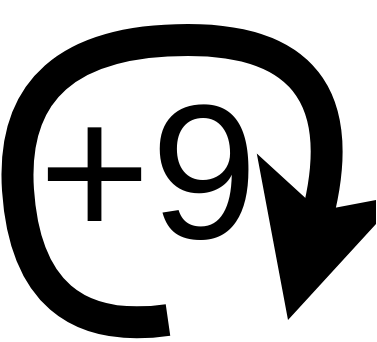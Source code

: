 <mxfile pages="1" version="11.2.8" type="device"><diagram id="f3Kx9sh3Oe-NLmJersw_" name="Page-1"><mxGraphModel dx="932" dy="533" grid="1" gridSize="10" guides="1" tooltips="1" connect="1" arrows="1" fold="1" page="1" pageScale="1" pageWidth="200" pageHeight="200" math="0" shadow="0"><root><mxCell id="0"/><mxCell id="1" parent="0"/><mxCell id="wt82bV77AGkFDI896nwM-2" value="" style="curved=1;endArrow=classic;html=1;endSize=24;startSize=24;strokeWidth=16;" edge="1" parent="1"><mxGeometry width="50" height="50" relative="1" as="geometry"><mxPoint x="90" y="170" as="sourcePoint"/><mxPoint x="150" y="170" as="targetPoint"/><Array as="points"><mxPoint x="20" y="180"/><mxPoint x="10" y="30"/><mxPoint x="190" y="30"/></Array></mxGeometry></mxCell><mxCell id="wt82bV77AGkFDI896nwM-3" value="+9" style="text;html=1;strokeColor=none;fillColor=none;align=center;verticalAlign=middle;whiteSpace=wrap;rounded=0;fontSize=96;" vertex="1" parent="1"><mxGeometry x="20" y="10" width="120" height="170" as="geometry"/></mxCell></root></mxGraphModel></diagram></mxfile>